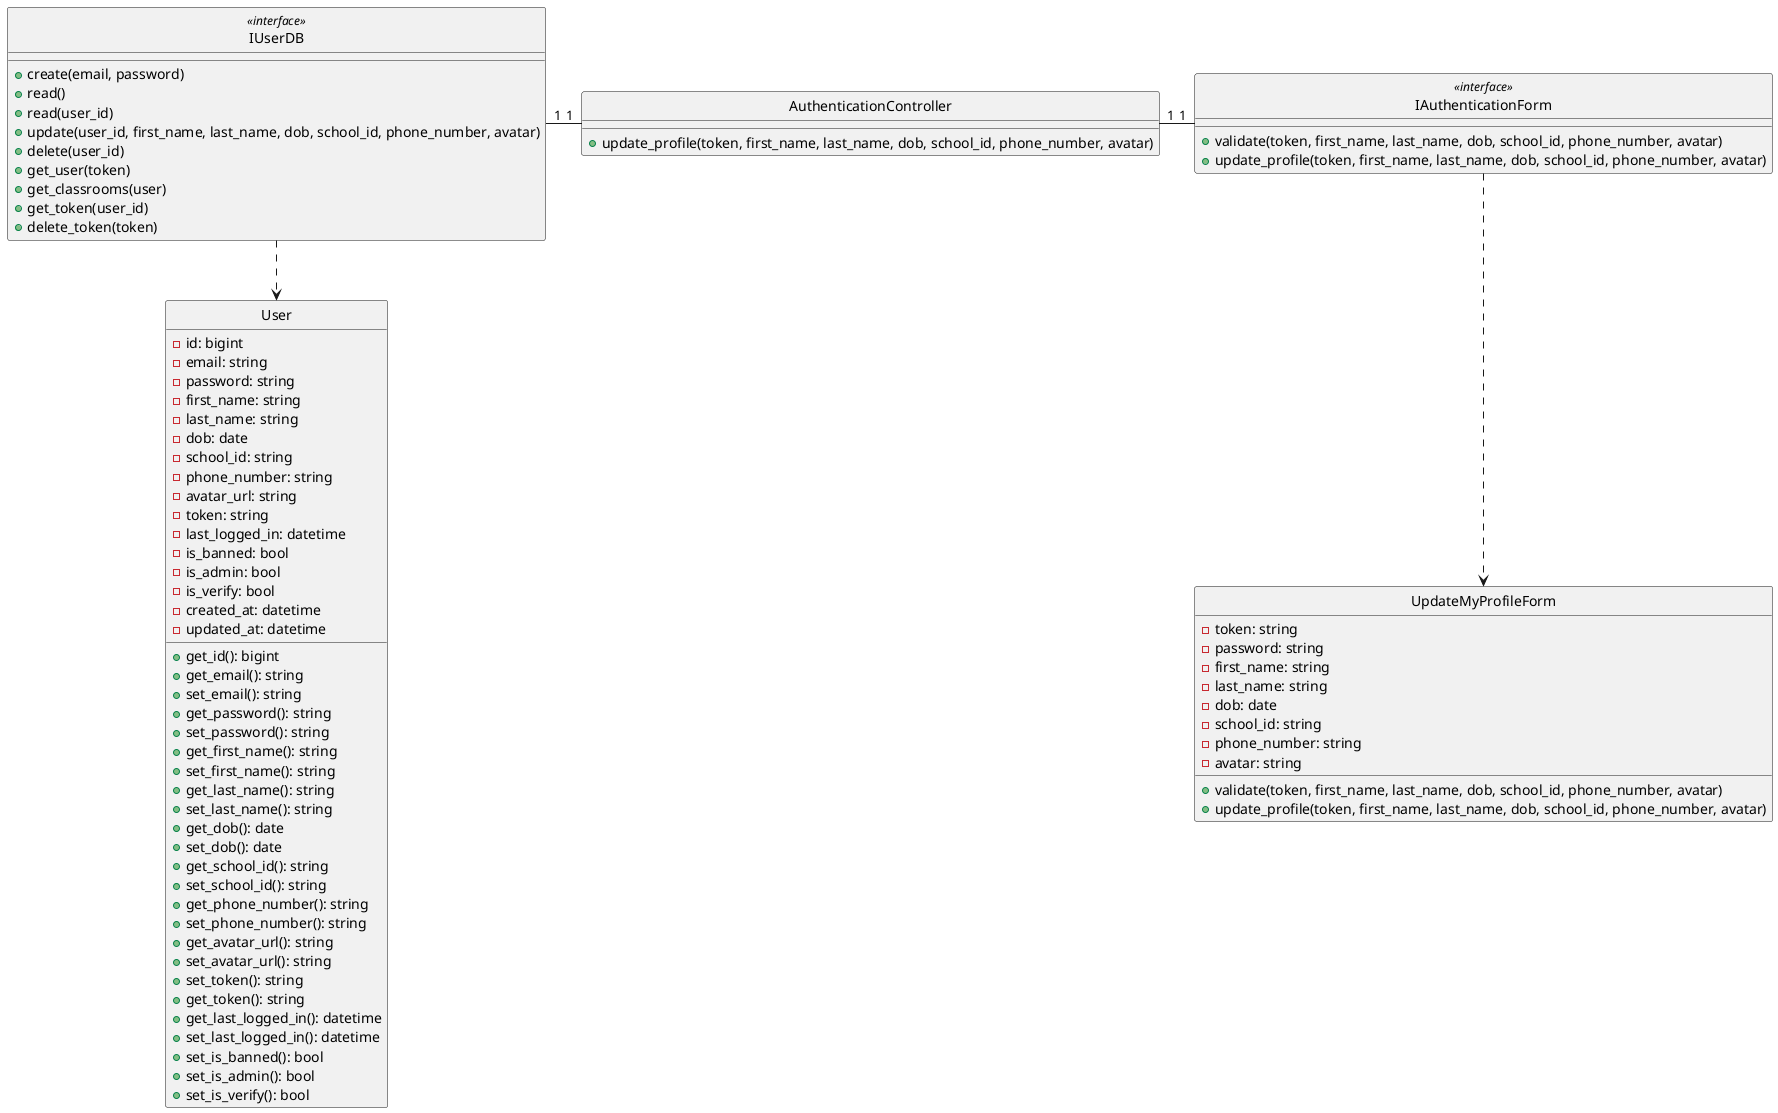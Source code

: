 @startuml createClass

class User {
    - id: bigint
    - email: string
    - password: string
    - first_name: string
    - last_name: string
    - dob: date
    - school_id: string
    - phone_number: string
    - avatar_url: string
    - token: string
    - last_logged_in: datetime
    - is_banned: bool
    - is_admin: bool
    - is_verify: bool
    - created_at: datetime
    - updated_at: datetime

    + get_id(): bigint
    + get_email(): string
    + set_email(): string
    + get_password(): string
    + set_password(): string
    + get_first_name(): string
    + set_first_name(): string
    + get_last_name(): string
    + set_last_name(): string
    + get_dob(): date
    + set_dob(): date
    + get_school_id(): string
    + set_school_id(): string
    + get_phone_number(): string
    + set_phone_number(): string
    + get_avatar_url(): string
    + set_avatar_url(): string
    + set_token(): string
    + get_token(): string
    + get_last_logged_in(): datetime
    + set_last_logged_in(): datetime
    + set_is_banned(): bool
    + set_is_admin(): bool
    + set_is_verify(): bool
}

class IUserDB <<interface>> {
    + create(email, password)
    + read()
    + read(user_id)
    + update(user_id, first_name, last_name, dob, school_id, phone_number, avatar)
    + delete(user_id)
    + get_user(token)
    + get_classrooms(user)
    + get_token(user_id)
    + delete_token(token)
}

class UpdateMyProfileForm {
    - token: string
    - password: string
    - first_name: string
    - last_name: string
    - dob: date
    - school_id: string
    - phone_number: string
    - avatar: string

    + validate(token, first_name, last_name, dob, school_id, phone_number, avatar)
    + update_profile(token, first_name, last_name, dob, school_id, phone_number, avatar)
}

class IAuthenticationForm <<interface>> {
    + validate(token, first_name, last_name, dob, school_id, phone_number, avatar)
    + update_profile(token, first_name, last_name, dob, school_id, phone_number, avatar)
}

class AuthenticationController {
    + update_profile(token, first_name, last_name, dob, school_id, phone_number, avatar)
}

hide User circle
hide IUserDB <<interface>> circle
hide UpdateMyProfileForm circle
hide IAuthenticationForm <<interface>> circle
hide AuthenticationController circle

IUserDB -down.> User
IAuthenticationForm .down.> UpdateMyProfileForm
AuthenticationController "1"-left-"1" IUserDB
IAuthenticationForm "1"-left-"1" AuthenticationController

@enduml
